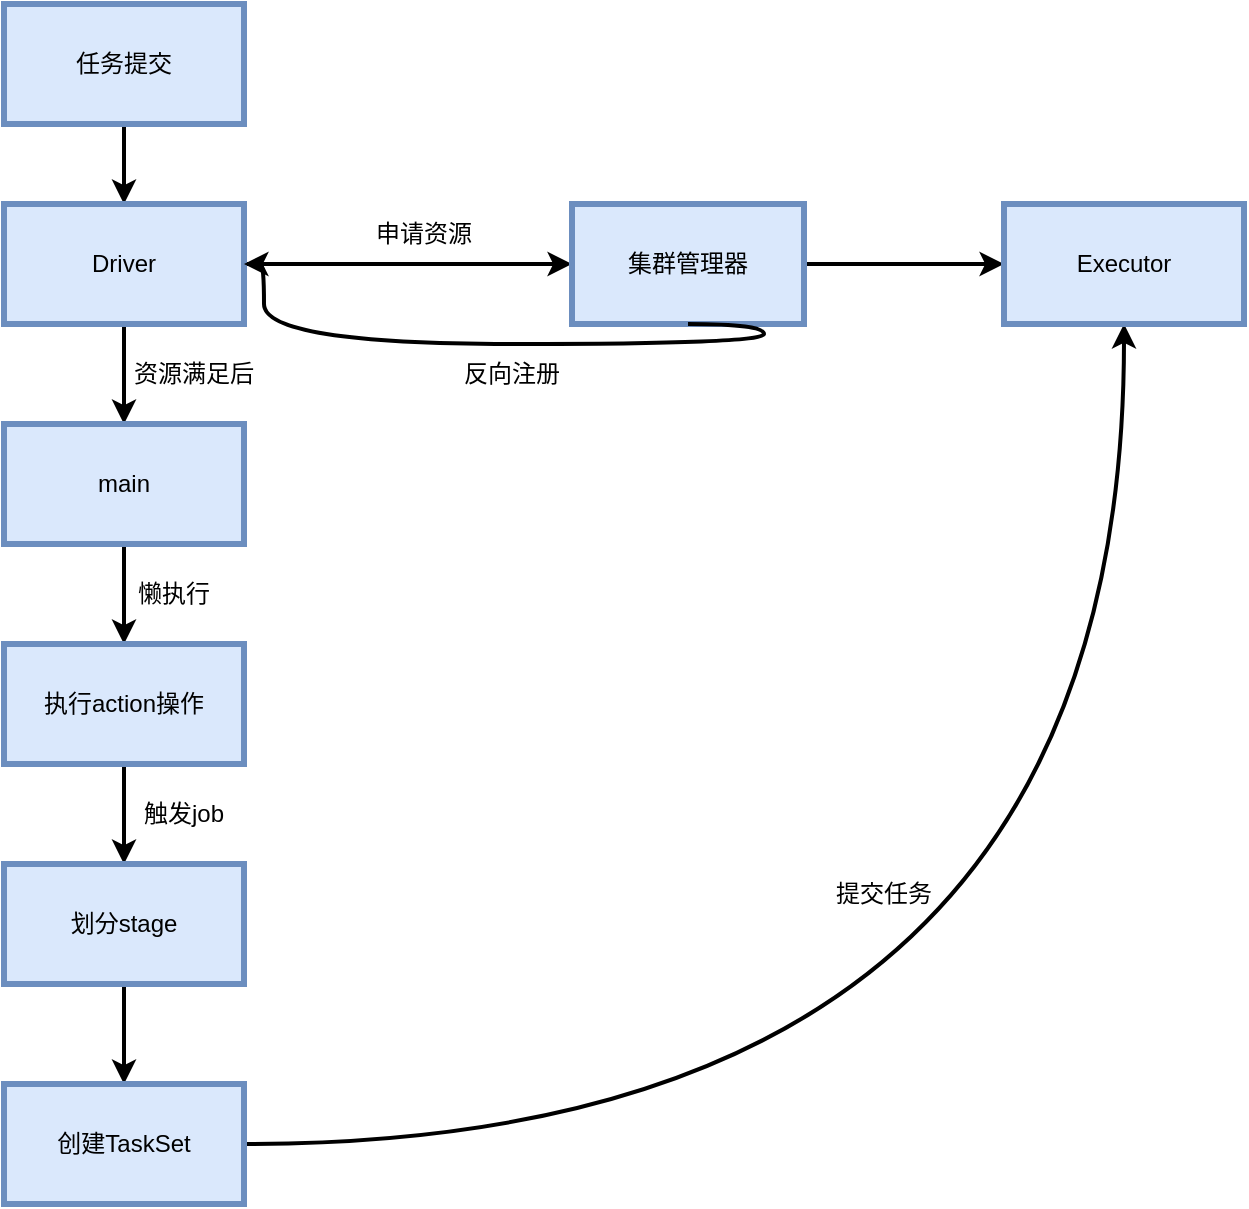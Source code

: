 <mxfile version="20.7.4" type="github">
  <diagram id="Ltg7QcrjP80mgIcot8rD" name="第 1 页">
    <mxGraphModel dx="954" dy="616" grid="1" gridSize="10" guides="1" tooltips="1" connect="1" arrows="1" fold="1" page="1" pageScale="1" pageWidth="827" pageHeight="1169" math="0" shadow="0">
      <root>
        <mxCell id="0" />
        <mxCell id="1" parent="0" />
        <mxCell id="WKshn-10NaRzlIwst9Vs-3" style="edgeStyle=orthogonalEdgeStyle;rounded=0;orthogonalLoop=1;jettySize=auto;html=1;exitX=0.5;exitY=1;exitDx=0;exitDy=0;strokeWidth=2;" edge="1" parent="1" source="WKshn-10NaRzlIwst9Vs-1" target="WKshn-10NaRzlIwst9Vs-2">
          <mxGeometry relative="1" as="geometry" />
        </mxCell>
        <mxCell id="WKshn-10NaRzlIwst9Vs-1" value="任务提交" style="rounded=0;whiteSpace=wrap;html=1;fillColor=#dae8fc;strokeColor=#6c8ebf;strokeWidth=3;" vertex="1" parent="1">
          <mxGeometry x="130" y="70" width="120" height="60" as="geometry" />
        </mxCell>
        <mxCell id="WKshn-10NaRzlIwst9Vs-8" style="edgeStyle=orthogonalEdgeStyle;rounded=0;orthogonalLoop=1;jettySize=auto;html=1;exitX=1;exitY=0.5;exitDx=0;exitDy=0;entryX=0;entryY=0.5;entryDx=0;entryDy=0;strokeWidth=2;" edge="1" parent="1" source="WKshn-10NaRzlIwst9Vs-2" target="WKshn-10NaRzlIwst9Vs-4">
          <mxGeometry relative="1" as="geometry" />
        </mxCell>
        <mxCell id="WKshn-10NaRzlIwst9Vs-16" style="edgeStyle=orthogonalEdgeStyle;curved=1;rounded=0;orthogonalLoop=1;jettySize=auto;html=1;exitX=0.5;exitY=1;exitDx=0;exitDy=0;entryX=0.5;entryY=0;entryDx=0;entryDy=0;strokeWidth=2;elbow=vertical;" edge="1" parent="1" source="WKshn-10NaRzlIwst9Vs-2" target="WKshn-10NaRzlIwst9Vs-15">
          <mxGeometry relative="1" as="geometry" />
        </mxCell>
        <mxCell id="WKshn-10NaRzlIwst9Vs-2" value="Driver" style="rounded=0;whiteSpace=wrap;html=1;strokeWidth=3;fillColor=#dae8fc;strokeColor=#6c8ebf;" vertex="1" parent="1">
          <mxGeometry x="130" y="170" width="120" height="60" as="geometry" />
        </mxCell>
        <mxCell id="WKshn-10NaRzlIwst9Vs-22" value="" style="edgeStyle=orthogonalEdgeStyle;curved=1;rounded=0;orthogonalLoop=1;jettySize=auto;html=1;strokeWidth=2;elbow=vertical;" edge="1" parent="1" source="WKshn-10NaRzlIwst9Vs-4" target="WKshn-10NaRzlIwst9Vs-21">
          <mxGeometry relative="1" as="geometry" />
        </mxCell>
        <mxCell id="WKshn-10NaRzlIwst9Vs-4" value="集群管理器" style="rounded=0;whiteSpace=wrap;html=1;strokeWidth=3;fillColor=#dae8fc;strokeColor=#6c8ebf;" vertex="1" parent="1">
          <mxGeometry x="414" y="170" width="116" height="60" as="geometry" />
        </mxCell>
        <mxCell id="WKshn-10NaRzlIwst9Vs-10" value="申请资源" style="text;html=1;strokeColor=none;fillColor=none;align=center;verticalAlign=middle;whiteSpace=wrap;rounded=0;strokeWidth=3;" vertex="1" parent="1">
          <mxGeometry x="310" y="170" width="60" height="30" as="geometry" />
        </mxCell>
        <mxCell id="WKshn-10NaRzlIwst9Vs-13" value="" style="endArrow=classic;html=1;rounded=0;strokeWidth=2;entryX=1;entryY=0.5;entryDx=0;entryDy=0;exitX=0.5;exitY=1;exitDx=0;exitDy=0;edgeStyle=orthogonalEdgeStyle;elbow=vertical;curved=1;" edge="1" parent="1" source="WKshn-10NaRzlIwst9Vs-4" target="WKshn-10NaRzlIwst9Vs-2">
          <mxGeometry width="50" height="50" relative="1" as="geometry">
            <mxPoint x="390" y="350" as="sourcePoint" />
            <mxPoint x="440" y="300" as="targetPoint" />
            <Array as="points">
              <mxPoint x="510" y="240" />
              <mxPoint x="260" y="240" />
              <mxPoint x="260" y="200" />
            </Array>
          </mxGeometry>
        </mxCell>
        <mxCell id="WKshn-10NaRzlIwst9Vs-14" value="反向注册" style="text;html=1;strokeColor=none;fillColor=none;align=center;verticalAlign=middle;whiteSpace=wrap;rounded=0;strokeWidth=3;" vertex="1" parent="1">
          <mxGeometry x="354" y="240" width="60" height="30" as="geometry" />
        </mxCell>
        <mxCell id="WKshn-10NaRzlIwst9Vs-18" style="edgeStyle=orthogonalEdgeStyle;curved=1;rounded=0;orthogonalLoop=1;jettySize=auto;html=1;exitX=0.5;exitY=1;exitDx=0;exitDy=0;strokeWidth=2;elbow=vertical;" edge="1" parent="1" source="WKshn-10NaRzlIwst9Vs-15" target="WKshn-10NaRzlIwst9Vs-17">
          <mxGeometry relative="1" as="geometry" />
        </mxCell>
        <mxCell id="WKshn-10NaRzlIwst9Vs-15" value="main" style="rounded=0;whiteSpace=wrap;html=1;strokeWidth=3;fillColor=#dae8fc;strokeColor=#6c8ebf;" vertex="1" parent="1">
          <mxGeometry x="130" y="280" width="120" height="60" as="geometry" />
        </mxCell>
        <mxCell id="WKshn-10NaRzlIwst9Vs-20" style="edgeStyle=orthogonalEdgeStyle;curved=1;rounded=0;orthogonalLoop=1;jettySize=auto;html=1;exitX=0.5;exitY=1;exitDx=0;exitDy=0;strokeWidth=2;elbow=vertical;" edge="1" parent="1" source="WKshn-10NaRzlIwst9Vs-17" target="WKshn-10NaRzlIwst9Vs-19">
          <mxGeometry relative="1" as="geometry" />
        </mxCell>
        <mxCell id="WKshn-10NaRzlIwst9Vs-17" value="执行action操作" style="rounded=0;whiteSpace=wrap;html=1;strokeWidth=3;fillColor=#dae8fc;strokeColor=#6c8ebf;" vertex="1" parent="1">
          <mxGeometry x="130" y="390" width="120" height="60" as="geometry" />
        </mxCell>
        <mxCell id="WKshn-10NaRzlIwst9Vs-23" style="edgeStyle=orthogonalEdgeStyle;curved=1;rounded=0;orthogonalLoop=1;jettySize=auto;html=1;entryX=0.5;entryY=1;entryDx=0;entryDy=0;strokeWidth=2;elbow=vertical;exitX=1;exitY=0.5;exitDx=0;exitDy=0;" edge="1" parent="1" source="WKshn-10NaRzlIwst9Vs-29" target="WKshn-10NaRzlIwst9Vs-21">
          <mxGeometry relative="1" as="geometry" />
        </mxCell>
        <mxCell id="WKshn-10NaRzlIwst9Vs-30" value="" style="edgeStyle=orthogonalEdgeStyle;curved=1;rounded=0;orthogonalLoop=1;jettySize=auto;html=1;strokeWidth=2;elbow=vertical;" edge="1" parent="1" source="WKshn-10NaRzlIwst9Vs-19" target="WKshn-10NaRzlIwst9Vs-29">
          <mxGeometry relative="1" as="geometry" />
        </mxCell>
        <mxCell id="WKshn-10NaRzlIwst9Vs-19" value="划分stage" style="rounded=0;whiteSpace=wrap;html=1;strokeWidth=3;fillColor=#dae8fc;strokeColor=#6c8ebf;" vertex="1" parent="1">
          <mxGeometry x="130" y="500" width="120" height="60" as="geometry" />
        </mxCell>
        <mxCell id="WKshn-10NaRzlIwst9Vs-21" value="Executor" style="rounded=0;whiteSpace=wrap;html=1;strokeWidth=3;fillColor=#dae8fc;strokeColor=#6c8ebf;" vertex="1" parent="1">
          <mxGeometry x="630" y="170" width="120" height="60" as="geometry" />
        </mxCell>
        <mxCell id="WKshn-10NaRzlIwst9Vs-24" value="提交任务" style="text;html=1;strokeColor=none;fillColor=none;align=center;verticalAlign=middle;whiteSpace=wrap;rounded=0;strokeWidth=3;" vertex="1" parent="1">
          <mxGeometry x="540" y="500" width="60" height="30" as="geometry" />
        </mxCell>
        <mxCell id="WKshn-10NaRzlIwst9Vs-25" value="资源满足后" style="text;html=1;strokeColor=none;fillColor=none;align=center;verticalAlign=middle;whiteSpace=wrap;rounded=0;strokeWidth=3;" vertex="1" parent="1">
          <mxGeometry x="190" y="240" width="70" height="30" as="geometry" />
        </mxCell>
        <mxCell id="WKshn-10NaRzlIwst9Vs-27" value="懒执行" style="text;html=1;strokeColor=none;fillColor=none;align=center;verticalAlign=middle;whiteSpace=wrap;rounded=0;strokeWidth=3;" vertex="1" parent="1">
          <mxGeometry x="180" y="350" width="70" height="30" as="geometry" />
        </mxCell>
        <mxCell id="WKshn-10NaRzlIwst9Vs-29" value="创建TaskSet" style="rounded=0;whiteSpace=wrap;html=1;strokeWidth=3;fillColor=#dae8fc;strokeColor=#6c8ebf;" vertex="1" parent="1">
          <mxGeometry x="130" y="610" width="120" height="60" as="geometry" />
        </mxCell>
        <mxCell id="WKshn-10NaRzlIwst9Vs-31" value="触发job" style="text;html=1;strokeColor=none;fillColor=none;align=center;verticalAlign=middle;whiteSpace=wrap;rounded=0;strokeWidth=3;" vertex="1" parent="1">
          <mxGeometry x="190" y="460" width="60" height="30" as="geometry" />
        </mxCell>
      </root>
    </mxGraphModel>
  </diagram>
</mxfile>
